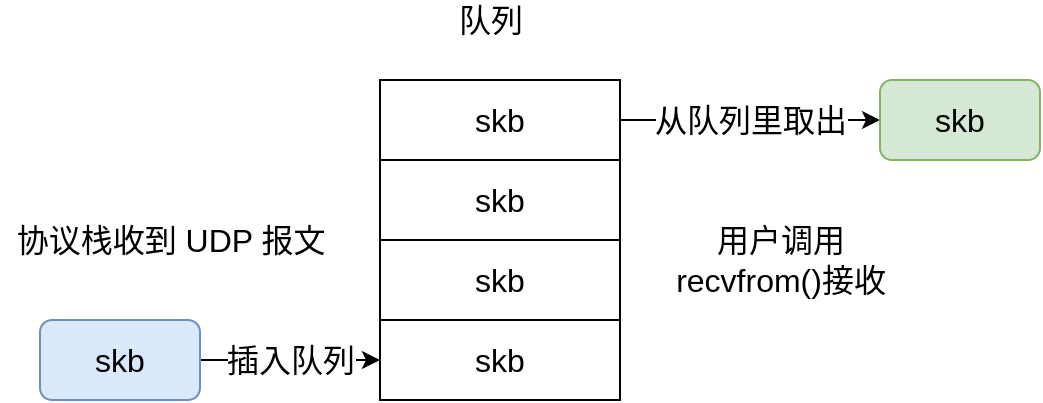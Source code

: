 <mxfile version="14.6.11" type="github"><diagram id="5TSH0GzTtqnz2MltJNpg" name="第 1 页"><mxGraphModel dx="1163" dy="712" grid="1" gridSize="10" guides="1" tooltips="1" connect="1" arrows="1" fold="1" page="1" pageScale="1" pageWidth="827" pageHeight="1169" math="0" shadow="0"><root><mxCell id="0"/><mxCell id="1" parent="0"/><mxCell id="o2yz9YyoE6jA1RrGqtIV-6" value="插入队列" style="edgeStyle=orthogonalEdgeStyle;rounded=0;orthogonalLoop=1;jettySize=auto;html=1;fontSize=16;" edge="1" parent="1" source="o2yz9YyoE6jA1RrGqtIV-1" target="o2yz9YyoE6jA1RrGqtIV-2"><mxGeometry relative="1" as="geometry"/></mxCell><mxCell id="o2yz9YyoE6jA1RrGqtIV-1" value="skb" style="rounded=1;whiteSpace=wrap;html=1;fontSize=16;fillColor=#dae8fc;strokeColor=#6c8ebf;" vertex="1" parent="1"><mxGeometry x="150" y="200" width="80" height="40" as="geometry"/></mxCell><mxCell id="o2yz9YyoE6jA1RrGqtIV-2" value="skb" style="rounded=0;whiteSpace=wrap;html=1;fontSize=16;" vertex="1" parent="1"><mxGeometry x="320" y="200" width="120" height="40" as="geometry"/></mxCell><mxCell id="o2yz9YyoE6jA1RrGqtIV-3" value="skb" style="rounded=0;whiteSpace=wrap;html=1;fontSize=16;" vertex="1" parent="1"><mxGeometry x="320" y="160" width="120" height="40" as="geometry"/></mxCell><mxCell id="o2yz9YyoE6jA1RrGqtIV-4" value="skb" style="rounded=0;whiteSpace=wrap;html=1;fontSize=16;" vertex="1" parent="1"><mxGeometry x="320" y="120" width="120" height="40" as="geometry"/></mxCell><mxCell id="o2yz9YyoE6jA1RrGqtIV-9" value="从队列里取出" style="edgeStyle=orthogonalEdgeStyle;rounded=0;orthogonalLoop=1;jettySize=auto;html=1;entryX=0;entryY=0.5;entryDx=0;entryDy=0;fontSize=16;" edge="1" parent="1" source="o2yz9YyoE6jA1RrGqtIV-5" target="o2yz9YyoE6jA1RrGqtIV-8"><mxGeometry relative="1" as="geometry"/></mxCell><mxCell id="o2yz9YyoE6jA1RrGqtIV-5" value="skb" style="rounded=0;whiteSpace=wrap;html=1;fontSize=16;" vertex="1" parent="1"><mxGeometry x="320" y="80" width="120" height="40" as="geometry"/></mxCell><mxCell id="o2yz9YyoE6jA1RrGqtIV-7" value="协议栈收到 UDP 报文" style="text;html=1;align=center;verticalAlign=middle;resizable=0;points=[];autosize=1;strokeColor=none;fontSize=16;" vertex="1" parent="1"><mxGeometry x="130" y="150" width="170" height="20" as="geometry"/></mxCell><mxCell id="o2yz9YyoE6jA1RrGqtIV-8" value="skb" style="rounded=1;whiteSpace=wrap;html=1;fontSize=16;fillColor=#d5e8d4;strokeColor=#82b366;" vertex="1" parent="1"><mxGeometry x="570" y="80" width="80" height="40" as="geometry"/></mxCell><mxCell id="o2yz9YyoE6jA1RrGqtIV-11" value="用户调用&lt;br style=&quot;font-size: 16px;&quot;&gt;recvfrom()接收" style="text;html=1;align=center;verticalAlign=middle;resizable=0;points=[];autosize=1;strokeColor=none;fontSize=16;" vertex="1" parent="1"><mxGeometry x="460" y="150" width="120" height="40" as="geometry"/></mxCell><mxCell id="o2yz9YyoE6jA1RrGqtIV-12" value="队列" style="text;html=1;align=center;verticalAlign=middle;resizable=0;points=[];autosize=1;strokeColor=none;fontSize=16;" vertex="1" parent="1"><mxGeometry x="350" y="40" width="50" height="20" as="geometry"/></mxCell></root></mxGraphModel></diagram></mxfile>